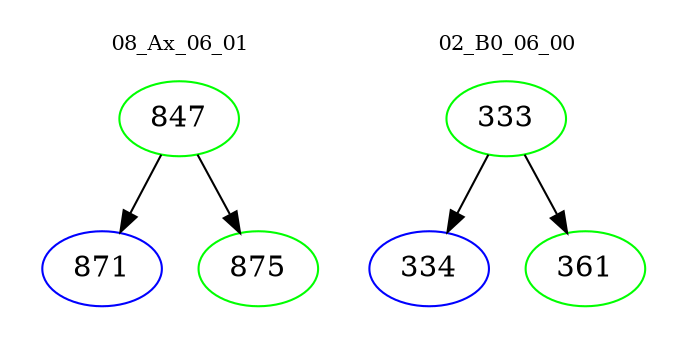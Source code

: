 digraph{
subgraph cluster_0 {
color = white
label = "08_Ax_06_01";
fontsize=10;
T0_847 [label="847", color="green"]
T0_847 -> T0_871 [color="black"]
T0_871 [label="871", color="blue"]
T0_847 -> T0_875 [color="black"]
T0_875 [label="875", color="green"]
}
subgraph cluster_1 {
color = white
label = "02_B0_06_00";
fontsize=10;
T1_333 [label="333", color="green"]
T1_333 -> T1_334 [color="black"]
T1_334 [label="334", color="blue"]
T1_333 -> T1_361 [color="black"]
T1_361 [label="361", color="green"]
}
}
